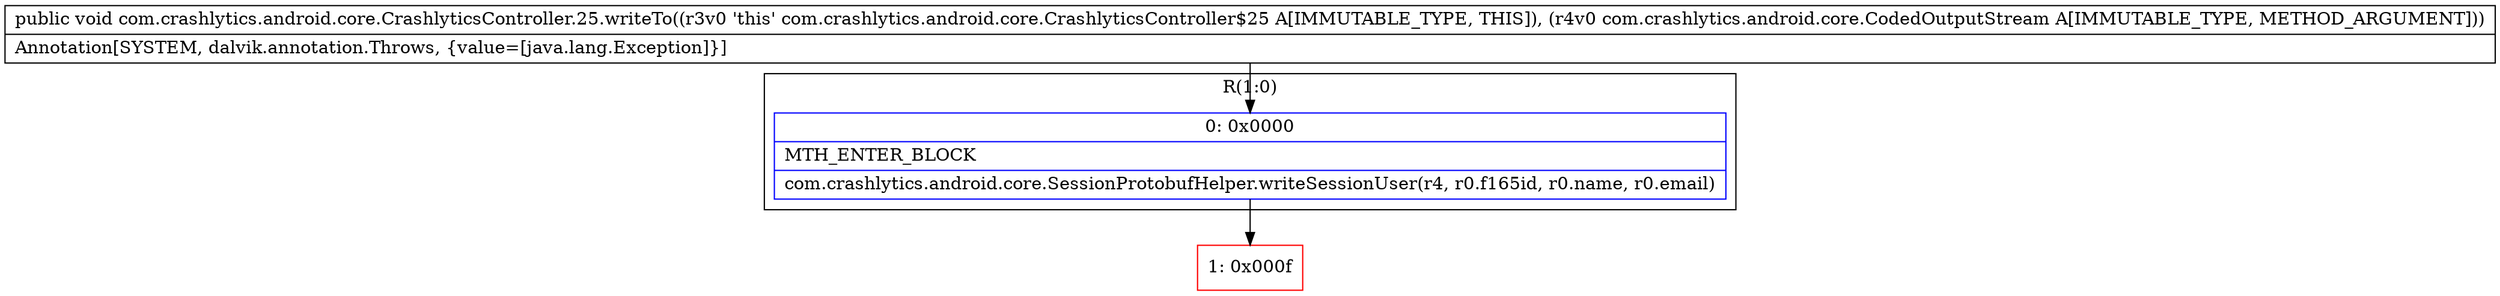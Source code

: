 digraph "CFG forcom.crashlytics.android.core.CrashlyticsController.25.writeTo(Lcom\/crashlytics\/android\/core\/CodedOutputStream;)V" {
subgraph cluster_Region_2100398308 {
label = "R(1:0)";
node [shape=record,color=blue];
Node_0 [shape=record,label="{0\:\ 0x0000|MTH_ENTER_BLOCK\l|com.crashlytics.android.core.SessionProtobufHelper.writeSessionUser(r4, r0.f165id, r0.name, r0.email)\l}"];
}
Node_1 [shape=record,color=red,label="{1\:\ 0x000f}"];
MethodNode[shape=record,label="{public void com.crashlytics.android.core.CrashlyticsController.25.writeTo((r3v0 'this' com.crashlytics.android.core.CrashlyticsController$25 A[IMMUTABLE_TYPE, THIS]), (r4v0 com.crashlytics.android.core.CodedOutputStream A[IMMUTABLE_TYPE, METHOD_ARGUMENT]))  | Annotation[SYSTEM, dalvik.annotation.Throws, \{value=[java.lang.Exception]\}]\l}"];
MethodNode -> Node_0;
Node_0 -> Node_1;
}

